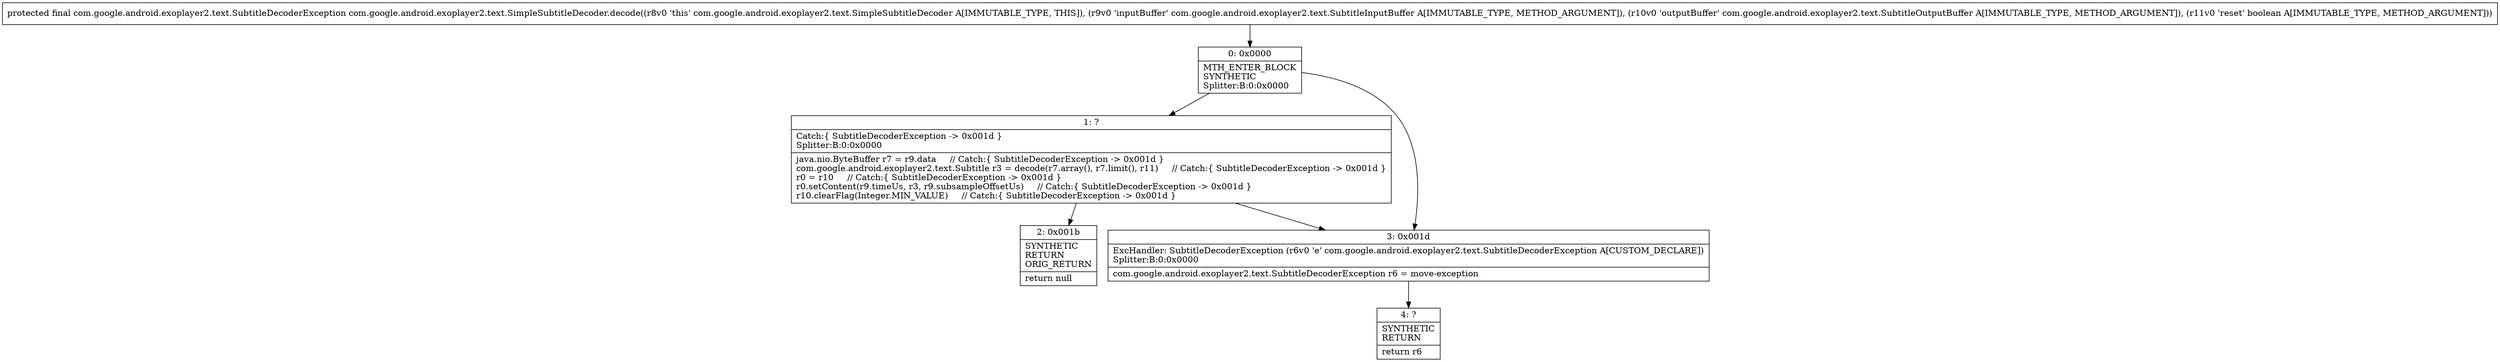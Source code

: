 digraph "CFG forcom.google.android.exoplayer2.text.SimpleSubtitleDecoder.decode(Lcom\/google\/android\/exoplayer2\/text\/SubtitleInputBuffer;Lcom\/google\/android\/exoplayer2\/text\/SubtitleOutputBuffer;Z)Lcom\/google\/android\/exoplayer2\/text\/SubtitleDecoderException;" {
Node_0 [shape=record,label="{0\:\ 0x0000|MTH_ENTER_BLOCK\lSYNTHETIC\lSplitter:B:0:0x0000\l}"];
Node_1 [shape=record,label="{1\:\ ?|Catch:\{ SubtitleDecoderException \-\> 0x001d \}\lSplitter:B:0:0x0000\l|java.nio.ByteBuffer r7 = r9.data     \/\/ Catch:\{ SubtitleDecoderException \-\> 0x001d \}\lcom.google.android.exoplayer2.text.Subtitle r3 = decode(r7.array(), r7.limit(), r11)     \/\/ Catch:\{ SubtitleDecoderException \-\> 0x001d \}\lr0 = r10     \/\/ Catch:\{ SubtitleDecoderException \-\> 0x001d \}\lr0.setContent(r9.timeUs, r3, r9.subsampleOffsetUs)     \/\/ Catch:\{ SubtitleDecoderException \-\> 0x001d \}\lr10.clearFlag(Integer.MIN_VALUE)     \/\/ Catch:\{ SubtitleDecoderException \-\> 0x001d \}\l}"];
Node_2 [shape=record,label="{2\:\ 0x001b|SYNTHETIC\lRETURN\lORIG_RETURN\l|return null\l}"];
Node_3 [shape=record,label="{3\:\ 0x001d|ExcHandler: SubtitleDecoderException (r6v0 'e' com.google.android.exoplayer2.text.SubtitleDecoderException A[CUSTOM_DECLARE])\lSplitter:B:0:0x0000\l|com.google.android.exoplayer2.text.SubtitleDecoderException r6 = move\-exception\l}"];
Node_4 [shape=record,label="{4\:\ ?|SYNTHETIC\lRETURN\l|return r6\l}"];
MethodNode[shape=record,label="{protected final com.google.android.exoplayer2.text.SubtitleDecoderException com.google.android.exoplayer2.text.SimpleSubtitleDecoder.decode((r8v0 'this' com.google.android.exoplayer2.text.SimpleSubtitleDecoder A[IMMUTABLE_TYPE, THIS]), (r9v0 'inputBuffer' com.google.android.exoplayer2.text.SubtitleInputBuffer A[IMMUTABLE_TYPE, METHOD_ARGUMENT]), (r10v0 'outputBuffer' com.google.android.exoplayer2.text.SubtitleOutputBuffer A[IMMUTABLE_TYPE, METHOD_ARGUMENT]), (r11v0 'reset' boolean A[IMMUTABLE_TYPE, METHOD_ARGUMENT])) }"];
MethodNode -> Node_0;
Node_0 -> Node_1;
Node_0 -> Node_3;
Node_1 -> Node_2;
Node_1 -> Node_3;
Node_3 -> Node_4;
}

